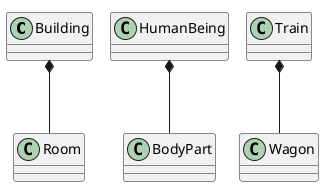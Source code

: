 @startuml
!pragma layout smetana
'https://plantuml.com

scale 1.0

Building   *---  Room

HumanBeing *---  BodyPart

Train      *---  Wagon

@enduml